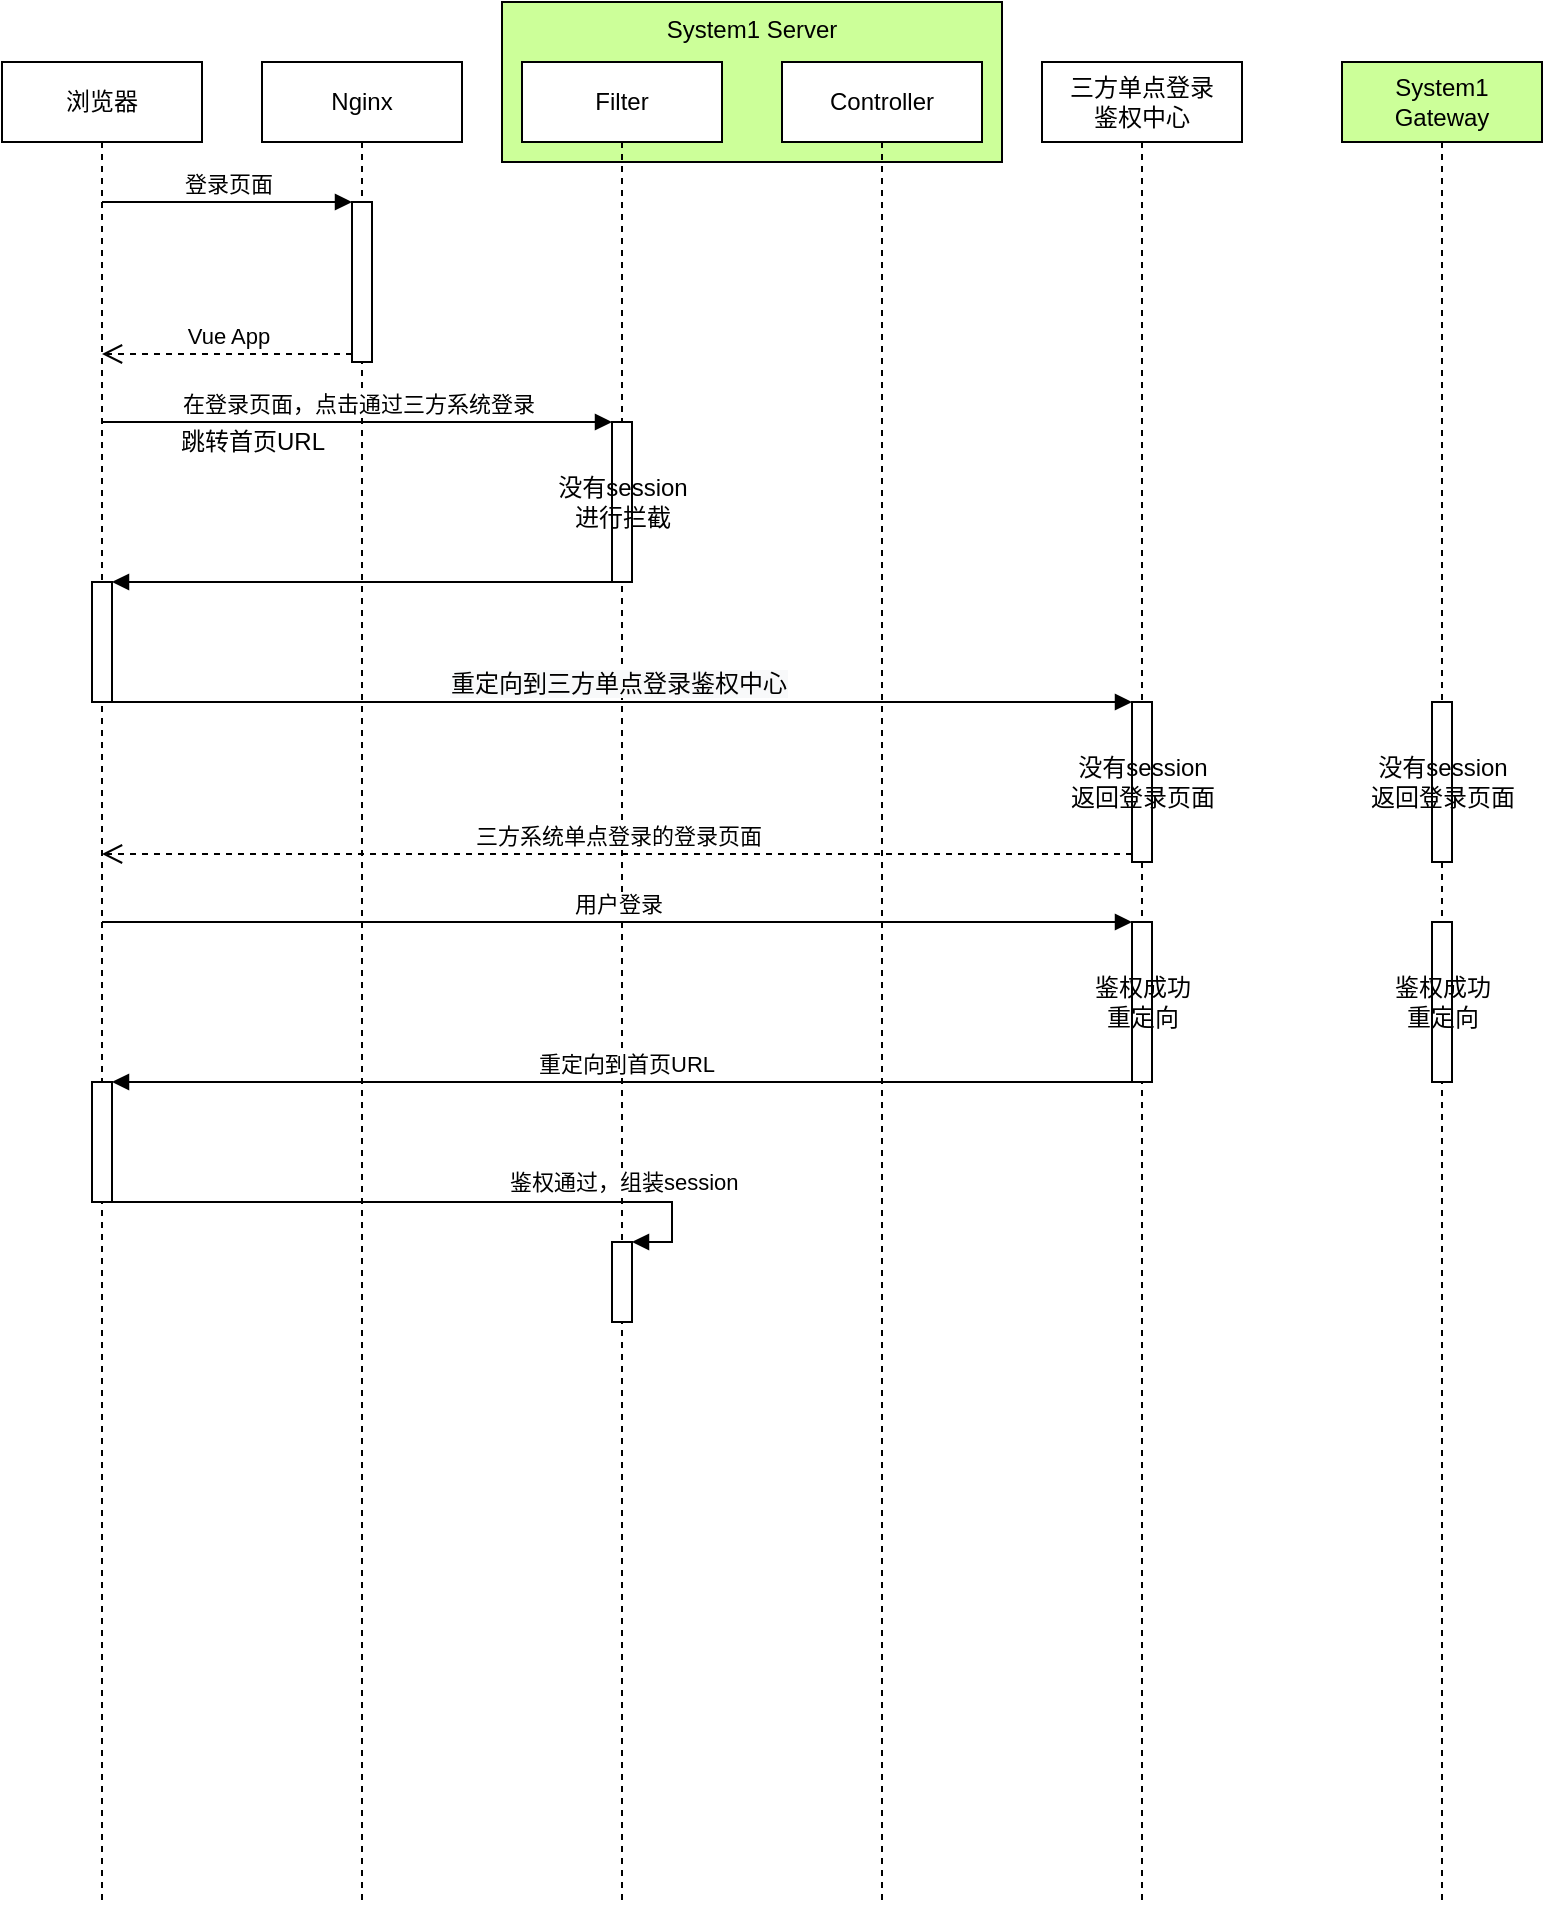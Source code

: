 <mxfile version="14.4.3" type="github">
  <diagram id="dh1iSAnI9LNPIimuFHRk" name="第 1 页">
    <mxGraphModel dx="981" dy="506" grid="1" gridSize="10" guides="1" tooltips="1" connect="1" arrows="1" fold="1" page="1" pageScale="1" pageWidth="827" pageHeight="1169" math="0" shadow="0">
      <root>
        <mxCell id="0" />
        <mxCell id="1" parent="0" />
        <mxCell id="u6yMv0zxOhqang4DAun9-3" value="System1 Server" style="rounded=0;whiteSpace=wrap;html=1;verticalAlign=top;fillColor=#CCFF99;" vertex="1" parent="1">
          <mxGeometry x="320" y="90" width="250" height="80" as="geometry" />
        </mxCell>
        <mxCell id="Or9v4SIIAj_S2g1zX2Sr-3" value="浏览器" style="shape=umlLifeline;perimeter=lifelinePerimeter;whiteSpace=wrap;html=1;container=1;collapsible=0;recursiveResize=0;outlineConnect=0;" parent="1" vertex="1">
          <mxGeometry x="70" y="120" width="100" height="920" as="geometry" />
        </mxCell>
        <mxCell id="u6yMv0zxOhqang4DAun9-20" value="" style="html=1;points=[];perimeter=orthogonalPerimeter;" vertex="1" parent="Or9v4SIIAj_S2g1zX2Sr-3">
          <mxGeometry x="45" y="260" width="10" height="60" as="geometry" />
        </mxCell>
        <mxCell id="u6yMv0zxOhqang4DAun9-48" value="" style="html=1;points=[];perimeter=orthogonalPerimeter;" vertex="1" parent="Or9v4SIIAj_S2g1zX2Sr-3">
          <mxGeometry x="45" y="510" width="10" height="60" as="geometry" />
        </mxCell>
        <mxCell id="Or9v4SIIAj_S2g1zX2Sr-7" value="Nginx" style="shape=umlLifeline;perimeter=lifelinePerimeter;whiteSpace=wrap;html=1;container=1;collapsible=0;recursiveResize=0;outlineConnect=0;" parent="1" vertex="1">
          <mxGeometry x="200" y="120" width="100" height="920" as="geometry" />
        </mxCell>
        <mxCell id="u6yMv0zxOhqang4DAun9-4" value="" style="html=1;points=[];perimeter=orthogonalPerimeter;" vertex="1" parent="Or9v4SIIAj_S2g1zX2Sr-7">
          <mxGeometry x="45" y="70" width="10" height="80" as="geometry" />
        </mxCell>
        <mxCell id="Or9v4SIIAj_S2g1zX2Sr-8" value="Filter" style="shape=umlLifeline;perimeter=lifelinePerimeter;whiteSpace=wrap;html=1;container=1;collapsible=0;recursiveResize=0;outlineConnect=0;" parent="1" vertex="1">
          <mxGeometry x="330" y="120" width="100" height="920" as="geometry" />
        </mxCell>
        <mxCell id="u6yMv0zxOhqang4DAun9-15" value="没有session&lt;br&gt;进行拦截" style="html=1;points=[];perimeter=orthogonalPerimeter;" vertex="1" parent="Or9v4SIIAj_S2g1zX2Sr-8">
          <mxGeometry x="45" y="180" width="10" height="80" as="geometry" />
        </mxCell>
        <mxCell id="u6yMv0zxOhqang4DAun9-51" value="" style="html=1;points=[];perimeter=orthogonalPerimeter;" vertex="1" parent="Or9v4SIIAj_S2g1zX2Sr-8">
          <mxGeometry x="45" y="590" width="10" height="40" as="geometry" />
        </mxCell>
        <mxCell id="Or9v4SIIAj_S2g1zX2Sr-9" value="Controller" style="shape=umlLifeline;perimeter=lifelinePerimeter;whiteSpace=wrap;html=1;container=1;collapsible=0;recursiveResize=0;outlineConnect=0;" parent="1" vertex="1">
          <mxGeometry x="460" y="120" width="100" height="920" as="geometry" />
        </mxCell>
        <mxCell id="Or9v4SIIAj_S2g1zX2Sr-10" value="三方单点登录&lt;br&gt;鉴权中心" style="shape=umlLifeline;perimeter=lifelinePerimeter;whiteSpace=wrap;html=1;container=1;collapsible=0;recursiveResize=0;outlineConnect=0;" parent="1" vertex="1">
          <mxGeometry x="590" y="120" width="100" height="920" as="geometry" />
        </mxCell>
        <mxCell id="u6yMv0zxOhqang4DAun9-23" value="没有session&lt;br&gt;返回登录页面" style="html=1;points=[];perimeter=orthogonalPerimeter;" vertex="1" parent="Or9v4SIIAj_S2g1zX2Sr-10">
          <mxGeometry x="45" y="320" width="10" height="80" as="geometry" />
        </mxCell>
        <mxCell id="u6yMv0zxOhqang4DAun9-27" value="鉴权成功&lt;br&gt;重定向" style="html=1;points=[];perimeter=orthogonalPerimeter;" vertex="1" parent="Or9v4SIIAj_S2g1zX2Sr-10">
          <mxGeometry x="45" y="430" width="10" height="80" as="geometry" />
        </mxCell>
        <mxCell id="u6yMv0zxOhqang4DAun9-5" value="登录页面" style="html=1;verticalAlign=bottom;endArrow=block;entryX=0;entryY=0;" edge="1" target="u6yMv0zxOhqang4DAun9-4" parent="1" source="Or9v4SIIAj_S2g1zX2Sr-3">
          <mxGeometry relative="1" as="geometry">
            <mxPoint x="175" y="190" as="sourcePoint" />
          </mxGeometry>
        </mxCell>
        <mxCell id="u6yMv0zxOhqang4DAun9-6" value="Vue App" style="html=1;verticalAlign=bottom;endArrow=open;dashed=1;endSize=8;exitX=0;exitY=0.95;" edge="1" source="u6yMv0zxOhqang4DAun9-4" parent="1" target="Or9v4SIIAj_S2g1zX2Sr-3">
          <mxGeometry relative="1" as="geometry">
            <mxPoint x="175" y="266" as="targetPoint" />
          </mxGeometry>
        </mxCell>
        <mxCell id="u6yMv0zxOhqang4DAun9-16" value="在登录页面，点击通过三方系统登录" style="html=1;verticalAlign=bottom;endArrow=block;entryX=0;entryY=0;" edge="1" target="u6yMv0zxOhqang4DAun9-15" parent="1" source="Or9v4SIIAj_S2g1zX2Sr-3">
          <mxGeometry relative="1" as="geometry">
            <mxPoint x="305" y="300" as="sourcePoint" />
          </mxGeometry>
        </mxCell>
        <mxCell id="u6yMv0zxOhqang4DAun9-19" value="跳转首页URL" style="text;html=1;align=center;verticalAlign=middle;resizable=0;points=[];autosize=1;" vertex="1" parent="1">
          <mxGeometry x="150" y="300" width="90" height="20" as="geometry" />
        </mxCell>
        <mxCell id="u6yMv0zxOhqang4DAun9-21" value="" style="html=1;verticalAlign=bottom;endArrow=block;entryX=1;entryY=0;" edge="1" target="u6yMv0zxOhqang4DAun9-20" parent="1" source="Or9v4SIIAj_S2g1zX2Sr-8">
          <mxGeometry relative="1" as="geometry">
            <mxPoint x="185" y="380" as="sourcePoint" />
          </mxGeometry>
        </mxCell>
        <mxCell id="u6yMv0zxOhqang4DAun9-24" value="&lt;span style=&quot;font-size: 12px ; background-color: rgb(248 , 249 , 250)&quot;&gt;重定向到三方&lt;/span&gt;&lt;span style=&quot;font-size: 12px ; background-color: rgb(248 , 249 , 250)&quot;&gt;单点登录鉴权中心&lt;/span&gt;" style="html=1;verticalAlign=bottom;endArrow=block;entryX=0;entryY=0;" edge="1" target="u6yMv0zxOhqang4DAun9-23" parent="1" source="Or9v4SIIAj_S2g1zX2Sr-3">
          <mxGeometry relative="1" as="geometry">
            <mxPoint x="565" y="440" as="sourcePoint" />
          </mxGeometry>
        </mxCell>
        <mxCell id="u6yMv0zxOhqang4DAun9-25" value="三方系统单点登录的登录页面" style="html=1;verticalAlign=bottom;endArrow=open;dashed=1;endSize=8;exitX=0;exitY=0.95;" edge="1" source="u6yMv0zxOhqang4DAun9-23" parent="1" target="Or9v4SIIAj_S2g1zX2Sr-3">
          <mxGeometry relative="1" as="geometry">
            <mxPoint x="565" y="516" as="targetPoint" />
          </mxGeometry>
        </mxCell>
        <mxCell id="u6yMv0zxOhqang4DAun9-28" value="用户登录" style="html=1;verticalAlign=bottom;endArrow=block;entryX=0;entryY=0;" edge="1" target="u6yMv0zxOhqang4DAun9-27" parent="1" source="Or9v4SIIAj_S2g1zX2Sr-3">
          <mxGeometry relative="1" as="geometry">
            <mxPoint x="565" y="550" as="sourcePoint" />
          </mxGeometry>
        </mxCell>
        <mxCell id="u6yMv0zxOhqang4DAun9-49" value="重定向到首页URL" style="html=1;verticalAlign=bottom;endArrow=block;entryX=1;entryY=0;" edge="1" target="u6yMv0zxOhqang4DAun9-48" parent="1" source="Or9v4SIIAj_S2g1zX2Sr-10">
          <mxGeometry relative="1" as="geometry">
            <mxPoint x="185" y="630" as="sourcePoint" />
          </mxGeometry>
        </mxCell>
        <mxCell id="u6yMv0zxOhqang4DAun9-52" value="鉴权通过，组装session" style="edgeStyle=orthogonalEdgeStyle;html=1;align=left;spacingLeft=2;endArrow=block;rounded=0;entryX=1;entryY=0;" edge="1" target="u6yMv0zxOhqang4DAun9-51" parent="1" source="Or9v4SIIAj_S2g1zX2Sr-3">
          <mxGeometry x="0.231" y="10" relative="1" as="geometry">
            <mxPoint x="380" y="690" as="sourcePoint" />
            <Array as="points">
              <mxPoint x="405" y="690" />
              <mxPoint x="405" y="710" />
            </Array>
            <mxPoint as="offset" />
          </mxGeometry>
        </mxCell>
        <mxCell id="u6yMv0zxOhqang4DAun9-53" value="System1&lt;br&gt;Gateway" style="shape=umlLifeline;perimeter=lifelinePerimeter;whiteSpace=wrap;html=1;container=1;collapsible=0;recursiveResize=0;outlineConnect=0;fillColor=#CCFF99;" vertex="1" parent="1">
          <mxGeometry x="740" y="120" width="100" height="920" as="geometry" />
        </mxCell>
        <mxCell id="u6yMv0zxOhqang4DAun9-54" value="没有session&lt;br&gt;返回登录页面" style="html=1;points=[];perimeter=orthogonalPerimeter;" vertex="1" parent="u6yMv0zxOhqang4DAun9-53">
          <mxGeometry x="45" y="320" width="10" height="80" as="geometry" />
        </mxCell>
        <mxCell id="u6yMv0zxOhqang4DAun9-55" value="鉴权成功&lt;br&gt;重定向" style="html=1;points=[];perimeter=orthogonalPerimeter;" vertex="1" parent="u6yMv0zxOhqang4DAun9-53">
          <mxGeometry x="45" y="430" width="10" height="80" as="geometry" />
        </mxCell>
      </root>
    </mxGraphModel>
  </diagram>
</mxfile>
